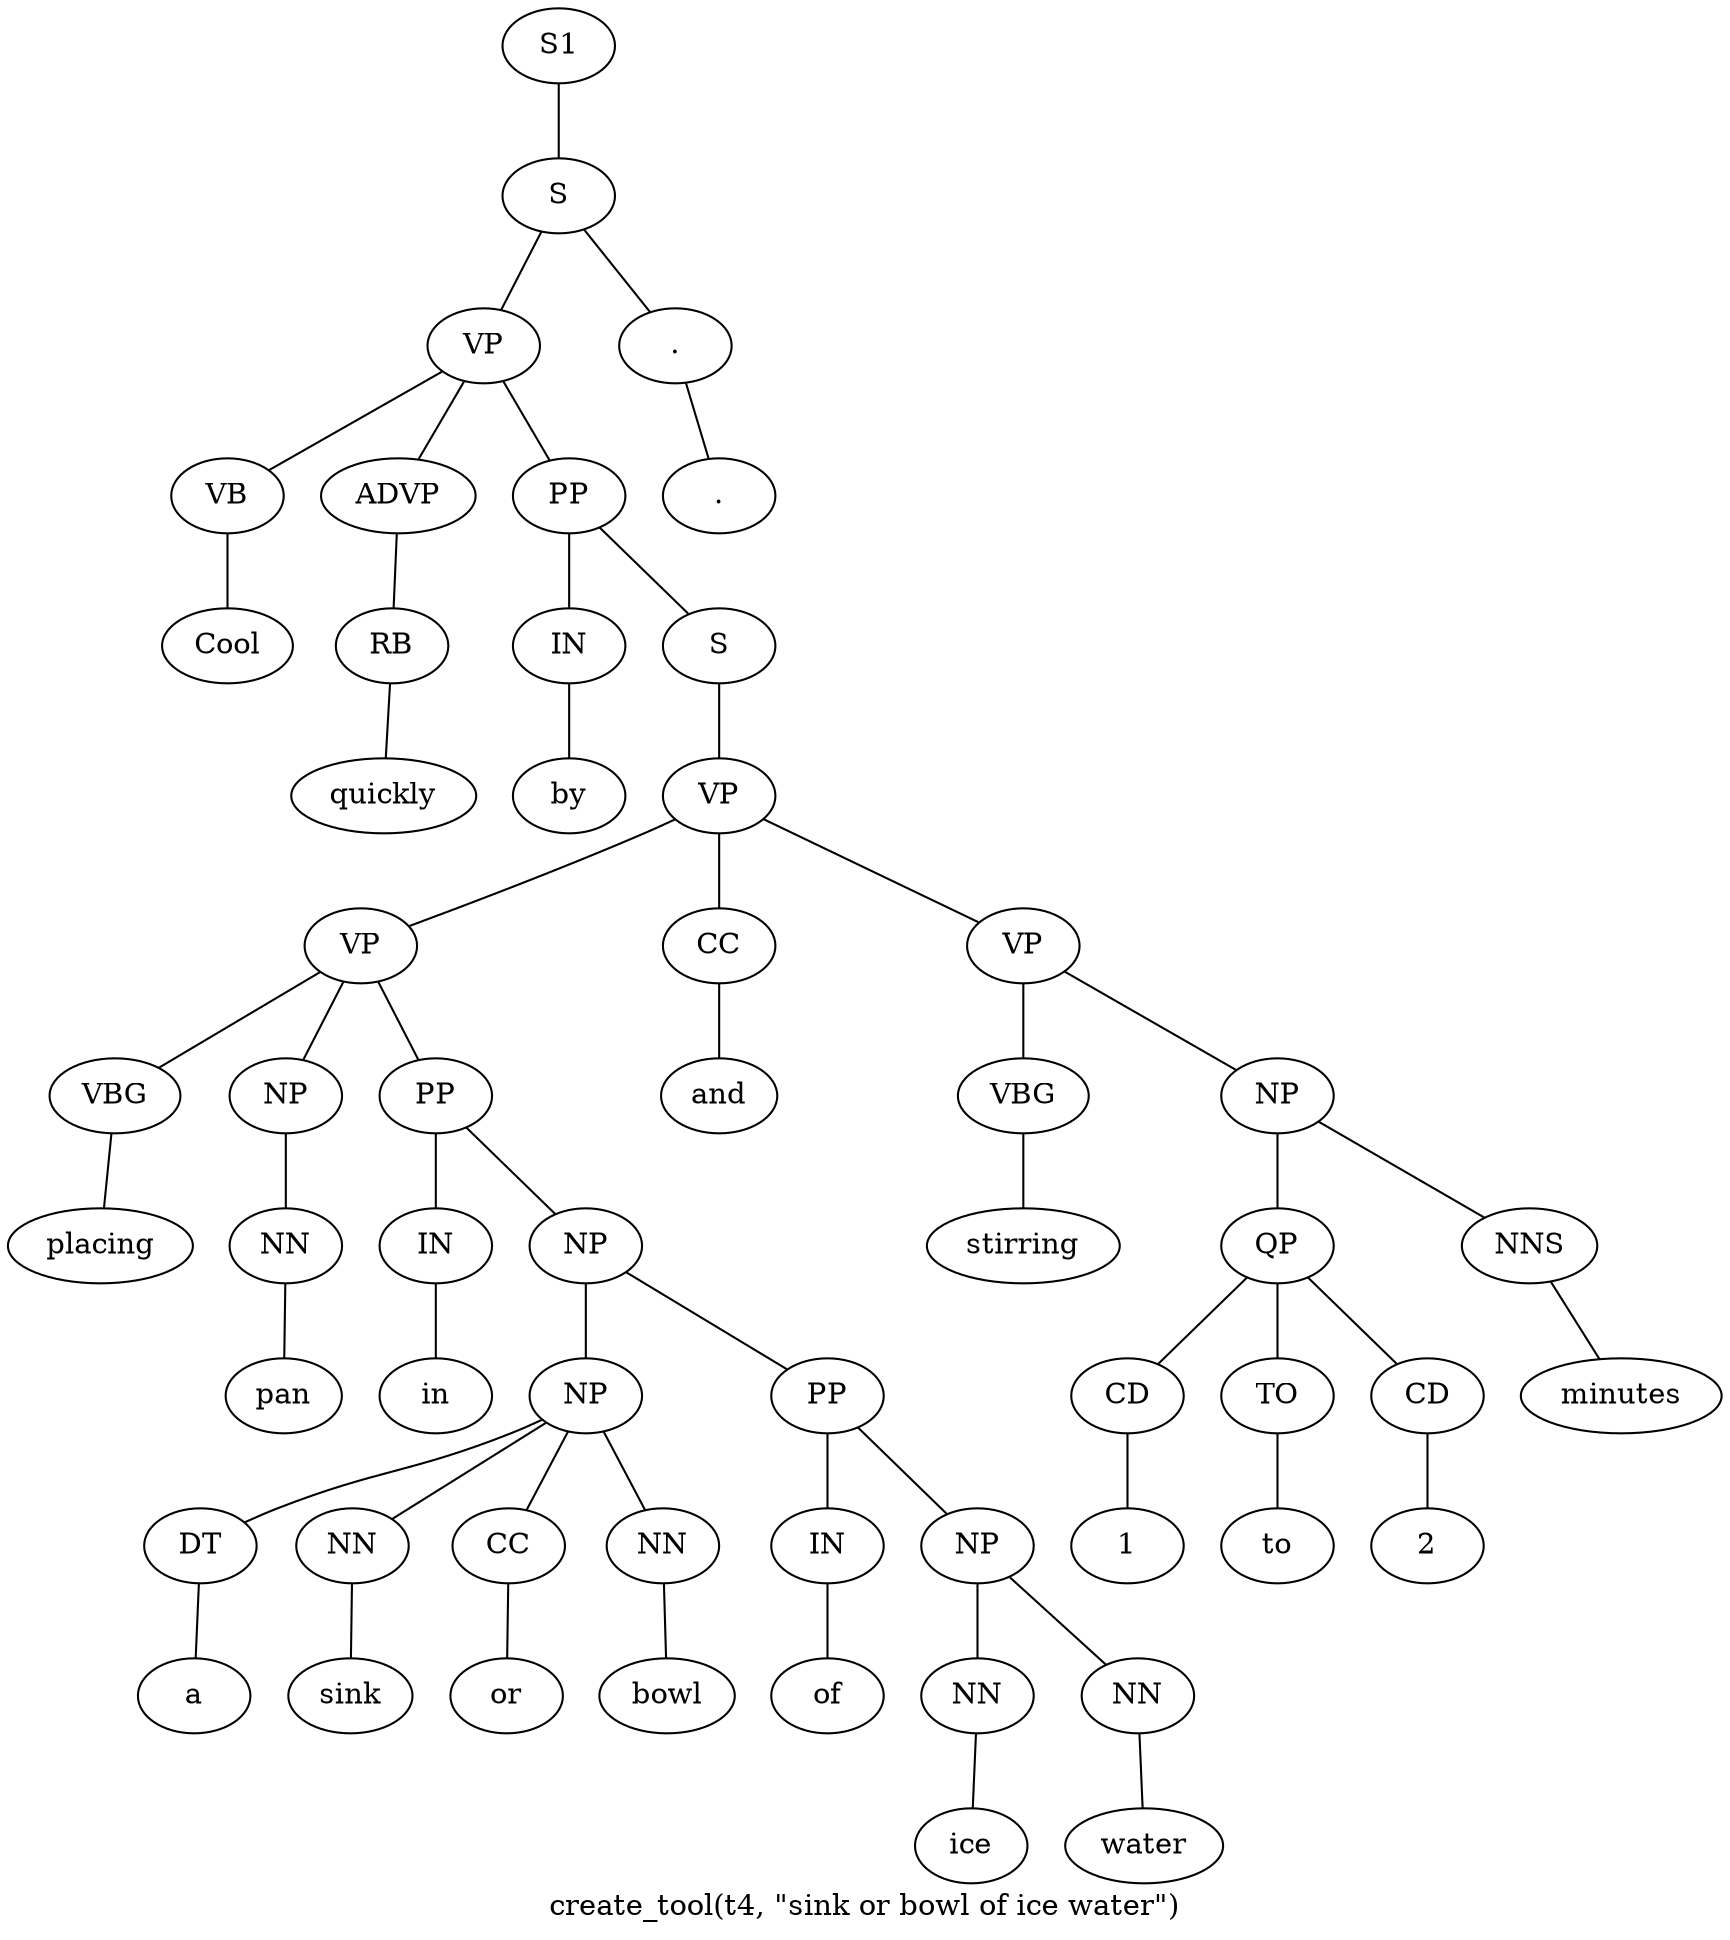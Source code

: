 graph SyntaxGraph {
	label = "create_tool(t4, \"sink or bowl of ice water\")";
	Node0 [label="S1"];
	Node1 [label="S"];
	Node2 [label="VP"];
	Node3 [label="VB"];
	Node4 [label="Cool"];
	Node5 [label="ADVP"];
	Node6 [label="RB"];
	Node7 [label="quickly"];
	Node8 [label="PP"];
	Node9 [label="IN"];
	Node10 [label="by"];
	Node11 [label="S"];
	Node12 [label="VP"];
	Node13 [label="VP"];
	Node14 [label="VBG"];
	Node15 [label="placing"];
	Node16 [label="NP"];
	Node17 [label="NN"];
	Node18 [label="pan"];
	Node19 [label="PP"];
	Node20 [label="IN"];
	Node21 [label="in"];
	Node22 [label="NP"];
	Node23 [label="NP"];
	Node24 [label="DT"];
	Node25 [label="a"];
	Node26 [label="NN"];
	Node27 [label="sink"];
	Node28 [label="CC"];
	Node29 [label="or"];
	Node30 [label="NN"];
	Node31 [label="bowl"];
	Node32 [label="PP"];
	Node33 [label="IN"];
	Node34 [label="of"];
	Node35 [label="NP"];
	Node36 [label="NN"];
	Node37 [label="ice"];
	Node38 [label="NN"];
	Node39 [label="water"];
	Node40 [label="CC"];
	Node41 [label="and"];
	Node42 [label="VP"];
	Node43 [label="VBG"];
	Node44 [label="stirring"];
	Node45 [label="NP"];
	Node46 [label="QP"];
	Node47 [label="CD"];
	Node48 [label="1"];
	Node49 [label="TO"];
	Node50 [label="to"];
	Node51 [label="CD"];
	Node52 [label="2"];
	Node53 [label="NNS"];
	Node54 [label="minutes"];
	Node55 [label="."];
	Node56 [label="."];

	Node0 -- Node1;
	Node1 -- Node2;
	Node1 -- Node55;
	Node2 -- Node3;
	Node2 -- Node5;
	Node2 -- Node8;
	Node3 -- Node4;
	Node5 -- Node6;
	Node6 -- Node7;
	Node8 -- Node9;
	Node8 -- Node11;
	Node9 -- Node10;
	Node11 -- Node12;
	Node12 -- Node13;
	Node12 -- Node40;
	Node12 -- Node42;
	Node13 -- Node14;
	Node13 -- Node16;
	Node13 -- Node19;
	Node14 -- Node15;
	Node16 -- Node17;
	Node17 -- Node18;
	Node19 -- Node20;
	Node19 -- Node22;
	Node20 -- Node21;
	Node22 -- Node23;
	Node22 -- Node32;
	Node23 -- Node24;
	Node23 -- Node26;
	Node23 -- Node28;
	Node23 -- Node30;
	Node24 -- Node25;
	Node26 -- Node27;
	Node28 -- Node29;
	Node30 -- Node31;
	Node32 -- Node33;
	Node32 -- Node35;
	Node33 -- Node34;
	Node35 -- Node36;
	Node35 -- Node38;
	Node36 -- Node37;
	Node38 -- Node39;
	Node40 -- Node41;
	Node42 -- Node43;
	Node42 -- Node45;
	Node43 -- Node44;
	Node45 -- Node46;
	Node45 -- Node53;
	Node46 -- Node47;
	Node46 -- Node49;
	Node46 -- Node51;
	Node47 -- Node48;
	Node49 -- Node50;
	Node51 -- Node52;
	Node53 -- Node54;
	Node55 -- Node56;
}